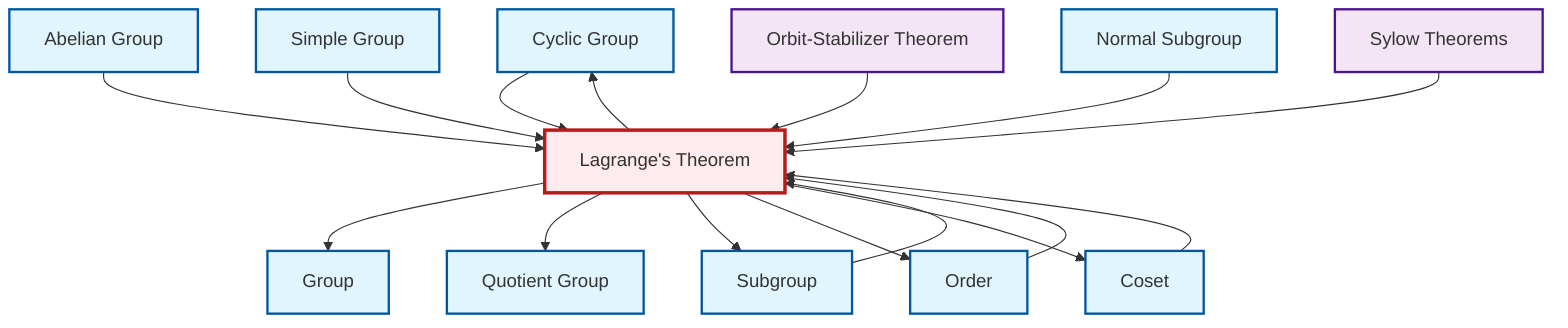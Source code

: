 graph TD
    classDef definition fill:#e1f5fe,stroke:#01579b,stroke-width:2px
    classDef theorem fill:#f3e5f5,stroke:#4a148c,stroke-width:2px
    classDef axiom fill:#fff3e0,stroke:#e65100,stroke-width:2px
    classDef example fill:#e8f5e9,stroke:#1b5e20,stroke-width:2px
    classDef current fill:#ffebee,stroke:#b71c1c,stroke-width:3px
    def-group["Group"]:::definition
    def-cyclic-group["Cyclic Group"]:::definition
    thm-sylow["Sylow Theorems"]:::theorem
    def-normal-subgroup["Normal Subgroup"]:::definition
    def-quotient-group["Quotient Group"]:::definition
    thm-lagrange["Lagrange's Theorem"]:::theorem
    def-order["Order"]:::definition
    def-abelian-group["Abelian Group"]:::definition
    thm-orbit-stabilizer["Orbit-Stabilizer Theorem"]:::theorem
    def-simple-group["Simple Group"]:::definition
    def-coset["Coset"]:::definition
    def-subgroup["Subgroup"]:::definition
    thm-lagrange --> def-cyclic-group
    def-order --> thm-lagrange
    thm-lagrange --> def-group
    def-subgroup --> thm-lagrange
    thm-lagrange --> def-quotient-group
    def-cyclic-group --> thm-lagrange
    def-coset --> thm-lagrange
    def-abelian-group --> thm-lagrange
    def-simple-group --> thm-lagrange
    thm-lagrange --> def-subgroup
    thm-orbit-stabilizer --> thm-lagrange
    def-normal-subgroup --> thm-lagrange
    thm-sylow --> thm-lagrange
    thm-lagrange --> def-order
    thm-lagrange --> def-coset
    class thm-lagrange current